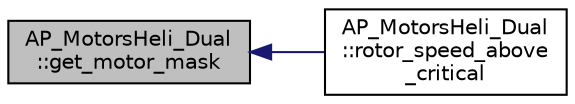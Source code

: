 digraph "AP_MotorsHeli_Dual::get_motor_mask"
{
 // INTERACTIVE_SVG=YES
  edge [fontname="Helvetica",fontsize="10",labelfontname="Helvetica",labelfontsize="10"];
  node [fontname="Helvetica",fontsize="10",shape=record];
  rankdir="LR";
  Node1 [label="AP_MotorsHeli_Dual\l::get_motor_mask",height=0.2,width=0.4,color="black", fillcolor="grey75", style="filled", fontcolor="black"];
  Node1 -> Node2 [dir="back",color="midnightblue",fontsize="10",style="solid",fontname="Helvetica"];
  Node2 [label="AP_MotorsHeli_Dual\l::rotor_speed_above\l_critical",height=0.2,width=0.4,color="black", fillcolor="white", style="filled",URL="$classAP__MotorsHeli__Dual.html#a91ef6ba88a438531ee10f7a0df2d4da0"];
}
